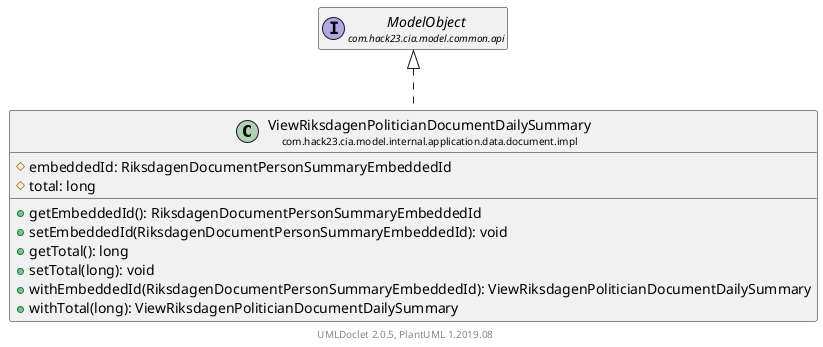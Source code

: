 @startuml
    set namespaceSeparator none
    hide empty fields
    hide empty methods

    class "<size:14>ViewRiksdagenPoliticianDocumentDailySummary\n<size:10>com.hack23.cia.model.internal.application.data.document.impl" as com.hack23.cia.model.internal.application.data.document.impl.ViewRiksdagenPoliticianDocumentDailySummary [[ViewRiksdagenPoliticianDocumentDailySummary.html]] {
        #embeddedId: RiksdagenDocumentPersonSummaryEmbeddedId
        #total: long
        +getEmbeddedId(): RiksdagenDocumentPersonSummaryEmbeddedId
        +setEmbeddedId(RiksdagenDocumentPersonSummaryEmbeddedId): void
        +getTotal(): long
        +setTotal(long): void
        +withEmbeddedId(RiksdagenDocumentPersonSummaryEmbeddedId): ViewRiksdagenPoliticianDocumentDailySummary
        +withTotal(long): ViewRiksdagenPoliticianDocumentDailySummary
    }

    interface "<size:14>ModelObject\n<size:10>com.hack23.cia.model.common.api" as com.hack23.cia.model.common.api.ModelObject

    com.hack23.cia.model.common.api.ModelObject <|.. com.hack23.cia.model.internal.application.data.document.impl.ViewRiksdagenPoliticianDocumentDailySummary

    center footer UMLDoclet 2.0.5, PlantUML 1.2019.08
@enduml
